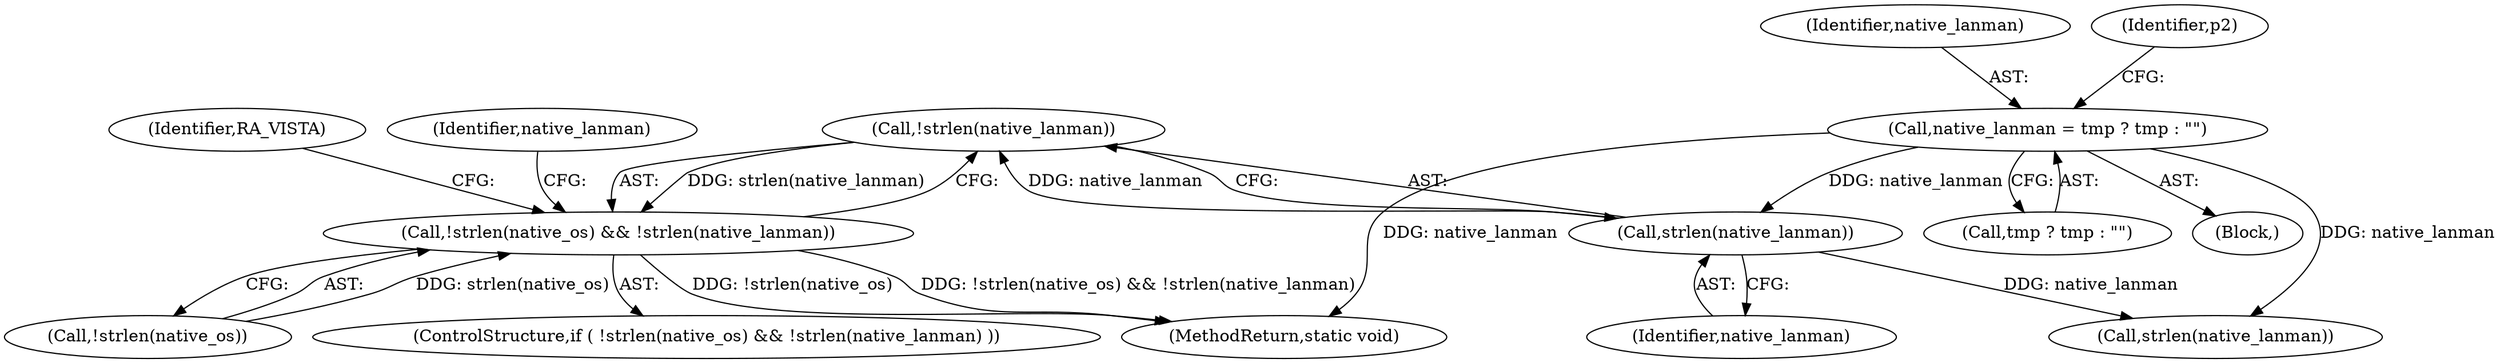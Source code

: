 digraph "0_samba_9280051bfba337458722fb157f3082f93cbd9f2b@API" {
"1000299" [label="(Call,!strlen(native_lanman))"];
"1000300" [label="(Call,strlen(native_lanman))"];
"1000259" [label="(Call,native_lanman = tmp ? tmp : \"\")"];
"1000295" [label="(Call,!strlen(native_os) && !strlen(native_lanman))"];
"1000295" [label="(Call,!strlen(native_os) && !strlen(native_lanman))"];
"1000300" [label="(Call,strlen(native_lanman))"];
"1000259" [label="(Call,native_lanman = tmp ? tmp : \"\")"];
"1000299" [label="(Call,!strlen(native_lanman))"];
"1000294" [label="(ControlStructure,if ( !strlen(native_os) && !strlen(native_lanman) ))"];
"1000117" [label="(Block,)"];
"1000532" [label="(MethodReturn,static void)"];
"1000296" [label="(Call,!strlen(native_os))"];
"1000303" [label="(Identifier,RA_VISTA)"];
"1000301" [label="(Identifier,native_lanman)"];
"1000307" [label="(Identifier,native_lanman)"];
"1000261" [label="(Call,tmp ? tmp : \"\")"];
"1000306" [label="(Call,strlen(native_lanman))"];
"1000260" [label="(Identifier,native_lanman)"];
"1000266" [label="(Identifier,p2)"];
"1000299" -> "1000295"  [label="AST: "];
"1000299" -> "1000300"  [label="CFG: "];
"1000300" -> "1000299"  [label="AST: "];
"1000295" -> "1000299"  [label="CFG: "];
"1000299" -> "1000295"  [label="DDG: strlen(native_lanman)"];
"1000300" -> "1000299"  [label="DDG: native_lanman"];
"1000300" -> "1000301"  [label="CFG: "];
"1000301" -> "1000300"  [label="AST: "];
"1000259" -> "1000300"  [label="DDG: native_lanman"];
"1000300" -> "1000306"  [label="DDG: native_lanman"];
"1000259" -> "1000117"  [label="AST: "];
"1000259" -> "1000261"  [label="CFG: "];
"1000260" -> "1000259"  [label="AST: "];
"1000261" -> "1000259"  [label="AST: "];
"1000266" -> "1000259"  [label="CFG: "];
"1000259" -> "1000532"  [label="DDG: native_lanman"];
"1000259" -> "1000306"  [label="DDG: native_lanman"];
"1000295" -> "1000294"  [label="AST: "];
"1000295" -> "1000296"  [label="CFG: "];
"1000296" -> "1000295"  [label="AST: "];
"1000303" -> "1000295"  [label="CFG: "];
"1000307" -> "1000295"  [label="CFG: "];
"1000295" -> "1000532"  [label="DDG: !strlen(native_os)"];
"1000295" -> "1000532"  [label="DDG: !strlen(native_os) && !strlen(native_lanman)"];
"1000296" -> "1000295"  [label="DDG: strlen(native_os)"];
}
